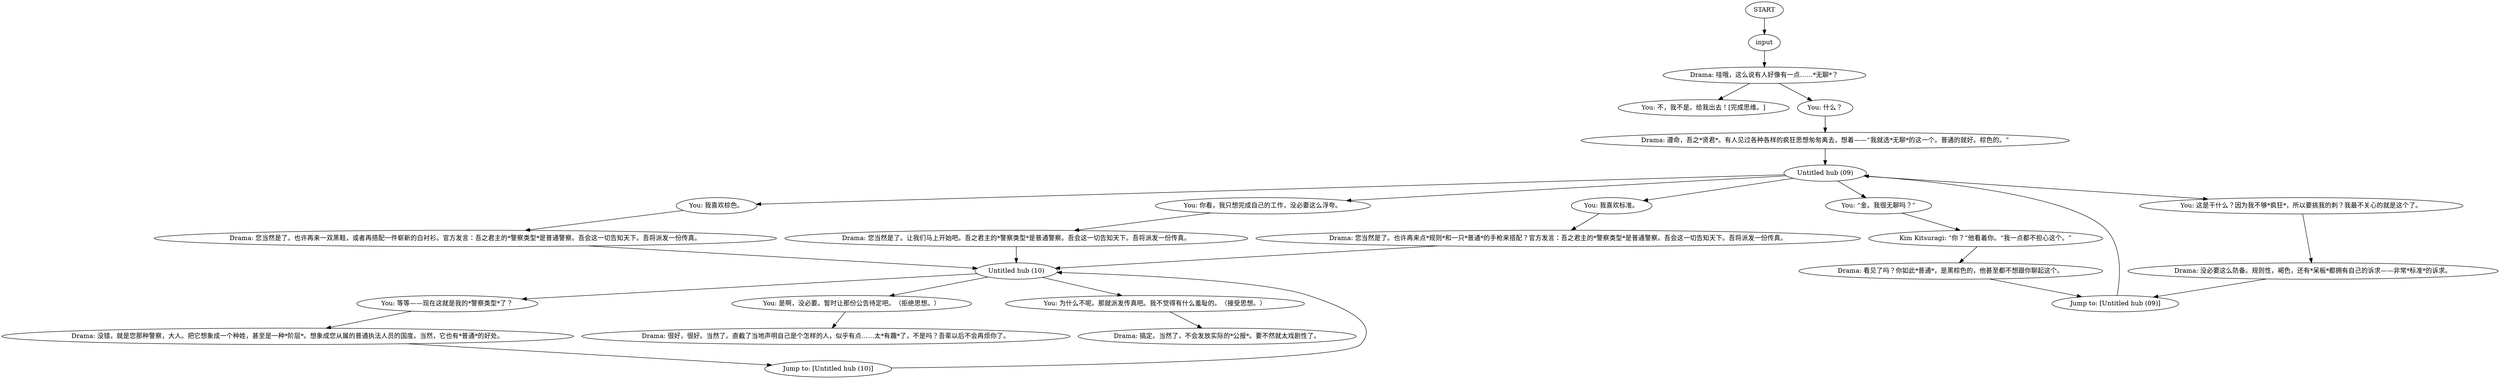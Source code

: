 # THOUGHT / BORING COP
# Drama informs you are a Boring Cop.
# ==================================================
digraph G {
	  0 [label="START"];
	  1 [label="input"];
	  2 [label="You: 不，我不是。给我出去！[完成思维。]"];
	  3 [label="You: 这是干什么？因为我不够*疯狂*，所以要挑我的刺？我最不关心的就是这个了。"];
	  4 [label="Drama: 您当然是了。也许再来点*规则*和一只*普通*的手枪来搭配？官方发言：吾之君主的*警察类型*是普通警察。吾会这一切告知天下。吾将派发一份传真。"];
	  5 [label="Drama: 遵命，吾之*贤君*。有人见过各种各样的疯狂思想匆匆离去，想着——“我就选*无聊*的这一个。普通的就好。棕色的。”"];
	  6 [label="Kim Kitsuragi: “你？”他看着你。“我一点都不担心这个。”"];
	  7 [label="Drama: 很好，很好。当然了。直截了当地声明自己是个怎样的人，似乎有点……太*有趣*了，不是吗？吾辈以后不会再烦你了。"];
	  8 [label="Drama: 看见了吗？你如此*普通*，是黑棕色的，他甚至都不想跟你聊起这个。"];
	  9 [label="Untitled hub (10)"];
	  10 [label="Drama: 没错，就是您那种警察，大人。把它想象成一个种姓，甚至是一种*阶层*。想象成您从属的普通执法人员的国度。当然，它也有*普通*的好处。"];
	  11 [label="You: 我喜欢棕色。"];
	  12 [label="You: 等等——现在这就是我的*警察类型*了？"];
	  14 [label="You: 我喜欢标准。"];
	  15 [label="You: “金。我很无聊吗？”"];
	  16 [label="You: 是啊，没必要。暂时让那份公告待定吧。（拒绝思想。）"];
	  17 [label="Untitled hub (09)"];
	  18 [label="You: 什么？"];
	  19 [label="You: 为什么不呢。那就派发传真吧。我不觉得有什么羞耻的。（接受思想。）"];
	  20 [label="Drama: 搞定。当然了，不会发放实际的*公报*。要不然就太戏剧性了。"];
	  21 [label="Drama: 您当然是了。让我们马上开始吧。吾之君主的*警察类型*是普通警察。吾会这一切告知天下。吾将派发一份传真。"];
	  22 [label="Drama: 没必要这么防备。规则性，褐色，还有*呆板*都拥有自己的诉求——非常*标准*的诉求。"];
	  23 [label="Jump to: [Untitled hub (09)]"];
	  24 [label="You: 你看，我只想完成自己的工作，没必要这么浮夸。"];
	  25 [label="Jump to: [Untitled hub (10)]"];
	  26 [label="Drama: 哇哦，这么说有人好像有一点……*无聊*？"];
	  27 [label="Drama: 您当然是了。也许再来一双黑鞋，或者再搭配一件崭新的白衬衫。官方发言：吾之君主的*警察类型*是普通警察。吾会这一切告知天下。吾将派发一份传真。"];
	  0 -> 1
	  1 -> 26
	  3 -> 22
	  4 -> 9
	  5 -> 17
	  6 -> 8
	  8 -> 23
	  9 -> 16
	  9 -> 19
	  9 -> 12
	  10 -> 25
	  11 -> 27
	  12 -> 10
	  14 -> 4
	  15 -> 6
	  16 -> 7
	  17 -> 3
	  17 -> 11
	  17 -> 14
	  17 -> 15
	  17 -> 24
	  18 -> 5
	  19 -> 20
	  21 -> 9
	  22 -> 23
	  23 -> 17
	  24 -> 21
	  25 -> 9
	  26 -> 18
	  26 -> 2
	  27 -> 9
}

